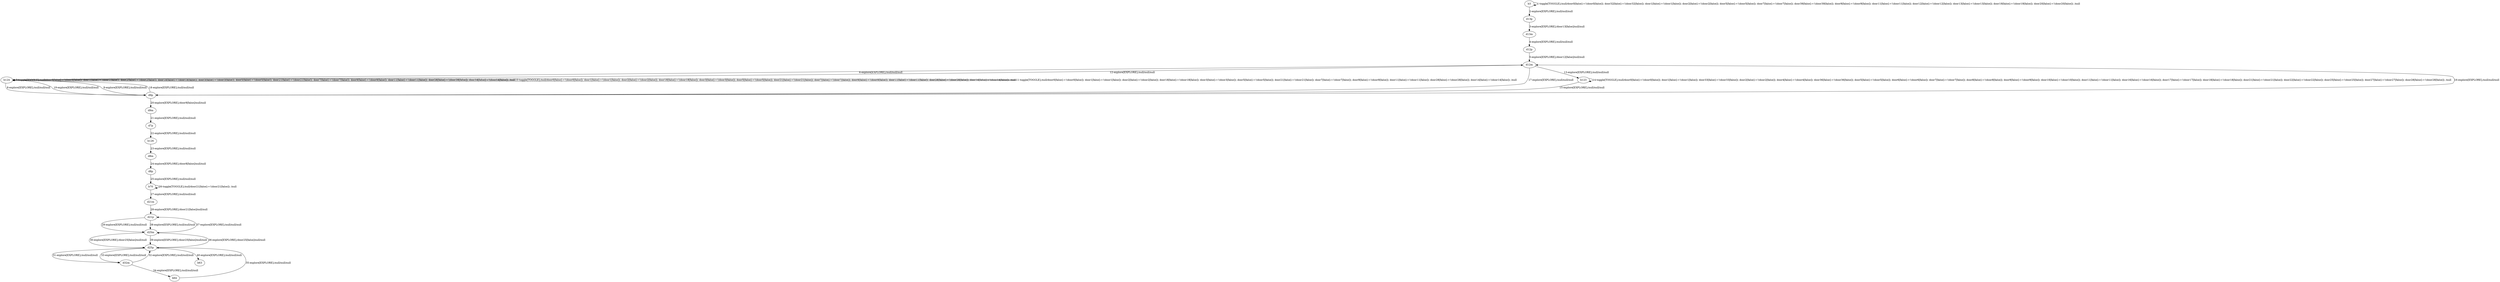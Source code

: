 # Total number of goals covered by this test: 1
# d25p --> b63

digraph g {
"b3" -> "b3" [label = "1-toggle[TOGGLE];/null/door0[false]:=!(door0[false]); door32[false]:=!(door32[false]); door1[false]:=!(door1[false]); door2[false]:=!(door2[false]); door5[false]:=!(door5[false]); door7[false]:=!(door7[false]); door39[false]:=!(door39[false]); door9[false]:=!(door9[false]); door11[false]:=!(door11[false]); door12[false]:=!(door12[false]); door13[false]:=!(door13[false]); door19[false]:=!(door19[false]); door20[false]:=!(door20[false]); /null"];
"b3" -> "d13p" [label = "2-explore[EXPLORE];/null/null/null"];
"d13p" -> "d13m" [label = "3-explore[EXPLORE];/door13[false]/null/null"];
"d13m" -> "d12p" [label = "4-explore[EXPLORE];/null/null/null"];
"d12p" -> "d12m" [label = "5-explore[EXPLORE];/door12[false]/null/null"];
"d12m" -> "b124" [label = "6-explore[EXPLORE];/null/null/null"];
"b124" -> "b124" [label = "7-toggle[TOGGLE];/null/door0[false]:=!(door0[false]); door1[false]:=!(door1[false]); door2[false]:=!(door2[false]); door18[false]:=!(door18[false]); door3[false]:=!(door3[false]); door5[false]:=!(door5[false]); door21[false]:=!(door21[false]); door7[false]:=!(door7[false]); door9[false]:=!(door9[false]); door11[false]:=!(door11[false]); door28[false]:=!(door28[false]); door14[false]:=!(door14[false]); /null"];
"b124" -> "d9p" [label = "8-explore[EXPLORE];/null/null/null"];
"d9p" -> "b124" [label = "9-explore[EXPLORE];/null/null/null"];
"b124" -> "b124" [label = "10-toggle[TOGGLE];/null/door0[false]:=!(door0[false]); door1[false]:=!(door1[false]); door2[false]:=!(door2[false]); door18[false]:=!(door18[false]); door3[false]:=!(door3[false]); door5[false]:=!(door5[false]); door21[false]:=!(door21[false]); door7[false]:=!(door7[false]); door9[false]:=!(door9[false]); door11[false]:=!(door11[false]); door28[false]:=!(door28[false]); door14[false]:=!(door14[false]); /null"];
"b124" -> "b124" [label = "11-toggle[TOGGLE];/null/door0[false]:=!(door0[false]); door1[false]:=!(door1[false]); door2[false]:=!(door2[false]); door18[false]:=!(door18[false]); door3[false]:=!(door3[false]); door5[false]:=!(door5[false]); door21[false]:=!(door21[false]); door7[false]:=!(door7[false]); door9[false]:=!(door9[false]); door11[false]:=!(door11[false]); door28[false]:=!(door28[false]); door14[false]:=!(door14[false]); /null"];
"b124" -> "d12m" [label = "12-explore[EXPLORE];/null/null/null"];
"d12m" -> "b123" [label = "13-explore[EXPLORE];/null/null/null"];
"b123" -> "b123" [label = "14-toggle[TOGGLE];/null/door0[false]:=!(door0[false]); door1[false]:=!(door1[false]); door33[false]:=!(door33[false]); door2[false]:=!(door2[false]); door4[false]:=!(door4[false]); door36[false]:=!(door36[false]); door5[false]:=!(door5[false]); door6[false]:=!(door6[false]); door7[false]:=!(door7[false]); door8[false]:=!(door8[false]); door9[false]:=!(door9[false]); door10[false]:=!(door10[false]); door11[false]:=!(door11[false]); door16[false]:=!(door16[false]); door17[false]:=!(door17[false]); door18[false]:=!(door18[false]); door21[false]:=!(door21[false]); door22[false]:=!(door22[false]); door25[false]:=!(door25[false]); door27[false]:=!(door27[false]); door28[false]:=!(door28[false]); /null"];
"b123" -> "d9p" [label = "15-explore[EXPLORE];/null/null/null"];
"d9p" -> "d12m" [label = "16-explore[EXPLORE];/null/null/null"];
"d12m" -> "d9p" [label = "17-explore[EXPLORE];/null/null/null"];
"d9p" -> "b124" [label = "18-explore[EXPLORE];/null/null/null"];
"b124" -> "d9p" [label = "19-explore[EXPLORE];/null/null/null"];
"d9p" -> "d9m" [label = "20-explore[EXPLORE];/door9[false]/null/null"];
"d9m" -> "d7p" [label = "21-explore[EXPLORE];/null/null/null"];
"d7p" -> "b126" [label = "22-explore[EXPLORE];/null/null/null"];
"b126" -> "d8m" [label = "23-explore[EXPLORE];/null/null/null"];
"d8m" -> "d8p" [label = "24-explore[EXPLORE];/door8[false]/null/null"];
"d8p" -> "b70" [label = "25-explore[EXPLORE];/null/null/null"];
"b70" -> "b70" [label = "26-toggle[TOGGLE];/null/door21[false]:=!(door21[false]); /null"];
"b70" -> "d21m" [label = "27-explore[EXPLORE];/null/null/null"];
"d21m" -> "d21p" [label = "28-explore[EXPLORE];/door21[false]/null/null"];
"d21p" -> "d25m" [label = "29-explore[EXPLORE];/null/null/null"];
"d25m" -> "d25p" [label = "30-explore[EXPLORE];/door25[false]/null/null"];
"d25p" -> "d32m" [label = "31-explore[EXPLORE];/null/null/null"];
"d32m" -> "d25p" [label = "32-explore[EXPLORE];/null/null/null"];
"d25p" -> "d32m" [label = "33-explore[EXPLORE];/null/null/null"];
"d32m" -> "b64" [label = "34-explore[EXPLORE];/null/null/null"];
"b64" -> "d25p" [label = "35-explore[EXPLORE];/null/null/null"];
"d25p" -> "d25m" [label = "36-explore[EXPLORE];/door25[false]/null/null"];
"d25m" -> "d21p" [label = "37-explore[EXPLORE];/null/null/null"];
"d21p" -> "d25m" [label = "38-explore[EXPLORE];/null/null/null"];
"d25m" -> "d25p" [label = "39-explore[EXPLORE];/door25[false]/null/null"];
"d25p" -> "b63" [label = "40-explore[EXPLORE];/null/null/null"];
}